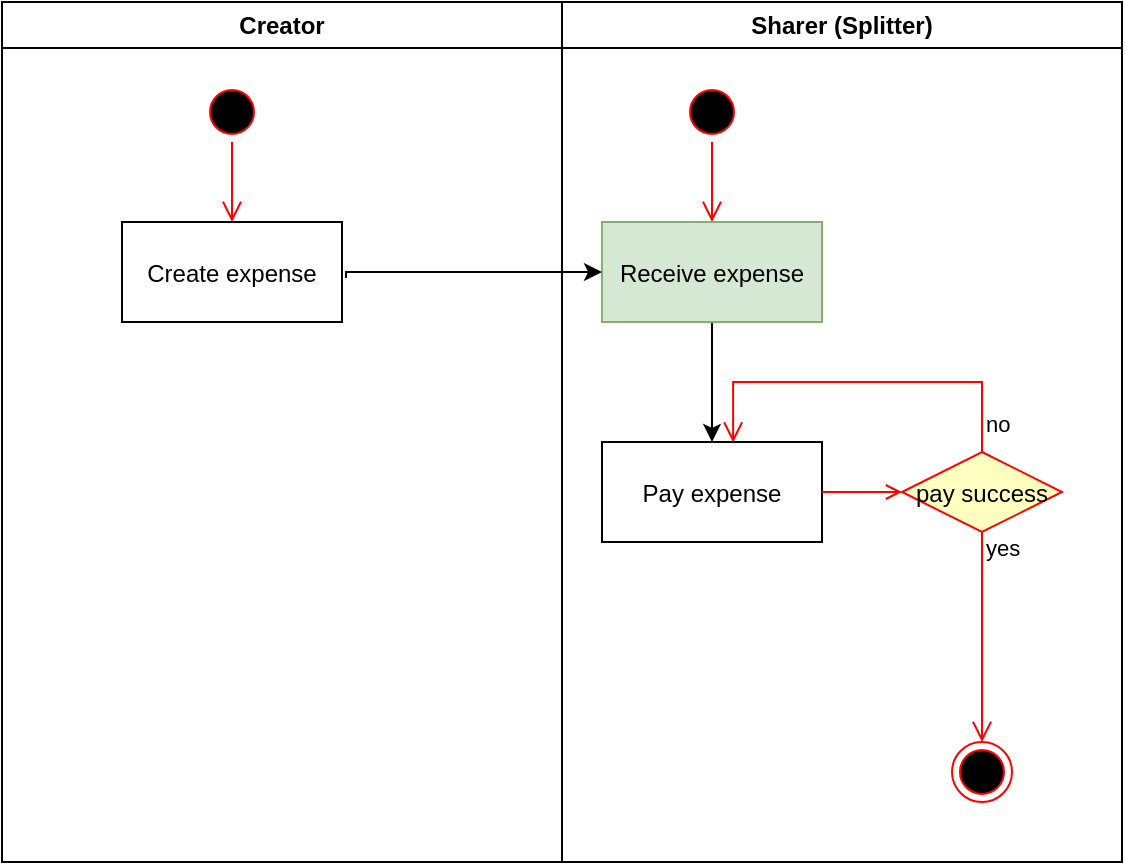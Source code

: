 <mxfile version="20.2.3" type="device"><diagram id="5UgjVGNUWnO46k8ZCwes" name="Page-1"><mxGraphModel dx="788" dy="518" grid="1" gridSize="10" guides="1" tooltips="1" connect="1" arrows="1" fold="1" page="1" pageScale="1" pageWidth="850" pageHeight="1100" math="0" shadow="0"><root><mxCell id="0"/><mxCell id="1" parent="0"/><mxCell id="5qrsa08ChxEMiNmLvYn6-9" value="Creator" style="swimlane;whiteSpace=wrap" vertex="1" parent="1"><mxGeometry x="110" y="90" width="280" height="430" as="geometry"/></mxCell><mxCell id="5qrsa08ChxEMiNmLvYn6-10" value="" style="ellipse;shape=startState;fillColor=#000000;strokeColor=#ff0000;" vertex="1" parent="5qrsa08ChxEMiNmLvYn6-9"><mxGeometry x="100" y="40" width="30" height="30" as="geometry"/></mxCell><mxCell id="5qrsa08ChxEMiNmLvYn6-11" value="" style="edgeStyle=elbowEdgeStyle;elbow=horizontal;verticalAlign=bottom;endArrow=open;endSize=8;strokeColor=#FF0000;endFill=1;rounded=0" edge="1" parent="5qrsa08ChxEMiNmLvYn6-9" source="5qrsa08ChxEMiNmLvYn6-10" target="5qrsa08ChxEMiNmLvYn6-12"><mxGeometry x="100" y="40" as="geometry"><mxPoint x="115" y="110" as="targetPoint"/></mxGeometry></mxCell><mxCell id="5qrsa08ChxEMiNmLvYn6-12" value="Create expense" style="" vertex="1" parent="5qrsa08ChxEMiNmLvYn6-9"><mxGeometry x="60" y="110" width="110" height="50" as="geometry"/></mxCell><mxCell id="5qrsa08ChxEMiNmLvYn6-18" value="Sharer (Splitter)" style="swimlane;whiteSpace=wrap" vertex="1" parent="1"><mxGeometry x="390" y="90" width="280" height="430" as="geometry"/></mxCell><mxCell id="5qrsa08ChxEMiNmLvYn6-19" value="" style="ellipse;shape=startState;fillColor=#000000;strokeColor=#ff0000;" vertex="1" parent="5qrsa08ChxEMiNmLvYn6-18"><mxGeometry x="60" y="40" width="30" height="30" as="geometry"/></mxCell><mxCell id="5qrsa08ChxEMiNmLvYn6-20" value="" style="edgeStyle=elbowEdgeStyle;elbow=horizontal;verticalAlign=bottom;endArrow=open;endSize=8;strokeColor=#FF0000;endFill=1;rounded=0" edge="1" parent="5qrsa08ChxEMiNmLvYn6-18" source="5qrsa08ChxEMiNmLvYn6-19" target="5qrsa08ChxEMiNmLvYn6-21"><mxGeometry x="40" y="20" as="geometry"><mxPoint x="55" y="90" as="targetPoint"/></mxGeometry></mxCell><mxCell id="5qrsa08ChxEMiNmLvYn6-49" style="edgeStyle=orthogonalEdgeStyle;rounded=0;orthogonalLoop=1;jettySize=auto;html=1;entryX=0.5;entryY=0;entryDx=0;entryDy=0;entryPerimeter=0;" edge="1" parent="5qrsa08ChxEMiNmLvYn6-18" source="5qrsa08ChxEMiNmLvYn6-21" target="5qrsa08ChxEMiNmLvYn6-22"><mxGeometry relative="1" as="geometry"/></mxCell><mxCell id="5qrsa08ChxEMiNmLvYn6-21" value="Receive expense" style="fillColor=#d5e8d4;strokeColor=#82b366;" vertex="1" parent="5qrsa08ChxEMiNmLvYn6-18"><mxGeometry x="20" y="110" width="110" height="50" as="geometry"/></mxCell><mxCell id="5qrsa08ChxEMiNmLvYn6-22" value="Pay expense" style="" vertex="1" parent="5qrsa08ChxEMiNmLvYn6-18"><mxGeometry x="20" y="220" width="110" height="50" as="geometry"/></mxCell><mxCell id="5qrsa08ChxEMiNmLvYn6-26" value="pay success" style="rhombus;fillColor=#ffffc0;strokeColor=#ff0000;" vertex="1" parent="5qrsa08ChxEMiNmLvYn6-18"><mxGeometry x="170" y="225" width="80" height="40" as="geometry"/></mxCell><mxCell id="5qrsa08ChxEMiNmLvYn6-28" value="yes" style="edgeStyle=elbowEdgeStyle;elbow=horizontal;align=left;verticalAlign=top;endArrow=open;endSize=8;strokeColor=#FF0000;endFill=1;rounded=0;entryX=0.5;entryY=0;entryDx=0;entryDy=0;" edge="1" parent="5qrsa08ChxEMiNmLvYn6-18" source="5qrsa08ChxEMiNmLvYn6-26" target="5qrsa08ChxEMiNmLvYn6-46"><mxGeometry x="-1" y="-5" relative="1" as="geometry"><mxPoint x="195" y="350" as="targetPoint"/><Array as="points"><mxPoint x="210" y="310"/></Array><mxPoint x="5" y="-5" as="offset"/></mxGeometry></mxCell><mxCell id="5qrsa08ChxEMiNmLvYn6-29" value="" style="endArrow=open;strokeColor=#FF0000;endFill=1;rounded=0" edge="1" parent="5qrsa08ChxEMiNmLvYn6-18" target="5qrsa08ChxEMiNmLvYn6-26"><mxGeometry relative="1" as="geometry"><mxPoint x="130" y="245" as="sourcePoint"/></mxGeometry></mxCell><mxCell id="5qrsa08ChxEMiNmLvYn6-46" value="" style="ellipse;html=1;shape=endState;fillColor=#000000;strokeColor=#ff0000;" vertex="1" parent="5qrsa08ChxEMiNmLvYn6-18"><mxGeometry x="195" y="370" width="30" height="30" as="geometry"/></mxCell><mxCell id="5qrsa08ChxEMiNmLvYn6-51" value="no&#10;" style="edgeStyle=elbowEdgeStyle;elbow=horizontal;align=left;verticalAlign=top;endArrow=open;endSize=8;strokeColor=#FF0000;endFill=1;rounded=0;exitX=0.5;exitY=0;exitDx=0;exitDy=0;entryX=0.596;entryY=0.005;entryDx=0;entryDy=0;entryPerimeter=0;" edge="1" parent="5qrsa08ChxEMiNmLvYn6-18" source="5qrsa08ChxEMiNmLvYn6-26" target="5qrsa08ChxEMiNmLvYn6-22"><mxGeometry x="-0.713" relative="1" as="geometry"><mxPoint x="220" y="380" as="targetPoint"/><mxPoint x="220" y="275" as="sourcePoint"/><Array as="points"><mxPoint x="90" y="190"/><mxPoint x="180" y="180"/><mxPoint x="140" y="190"/></Array><mxPoint as="offset"/></mxGeometry></mxCell><mxCell id="5qrsa08ChxEMiNmLvYn6-44" style="edgeStyle=orthogonalEdgeStyle;rounded=0;orthogonalLoop=1;jettySize=auto;html=1;entryX=0;entryY=0.5;entryDx=0;entryDy=0;entryPerimeter=0;exitX=1.018;exitY=0.56;exitDx=0;exitDy=0;exitPerimeter=0;" edge="1" parent="1" source="5qrsa08ChxEMiNmLvYn6-12" target="5qrsa08ChxEMiNmLvYn6-21"><mxGeometry relative="1" as="geometry"><Array as="points"><mxPoint x="282" y="225"/></Array></mxGeometry></mxCell></root></mxGraphModel></diagram></mxfile>